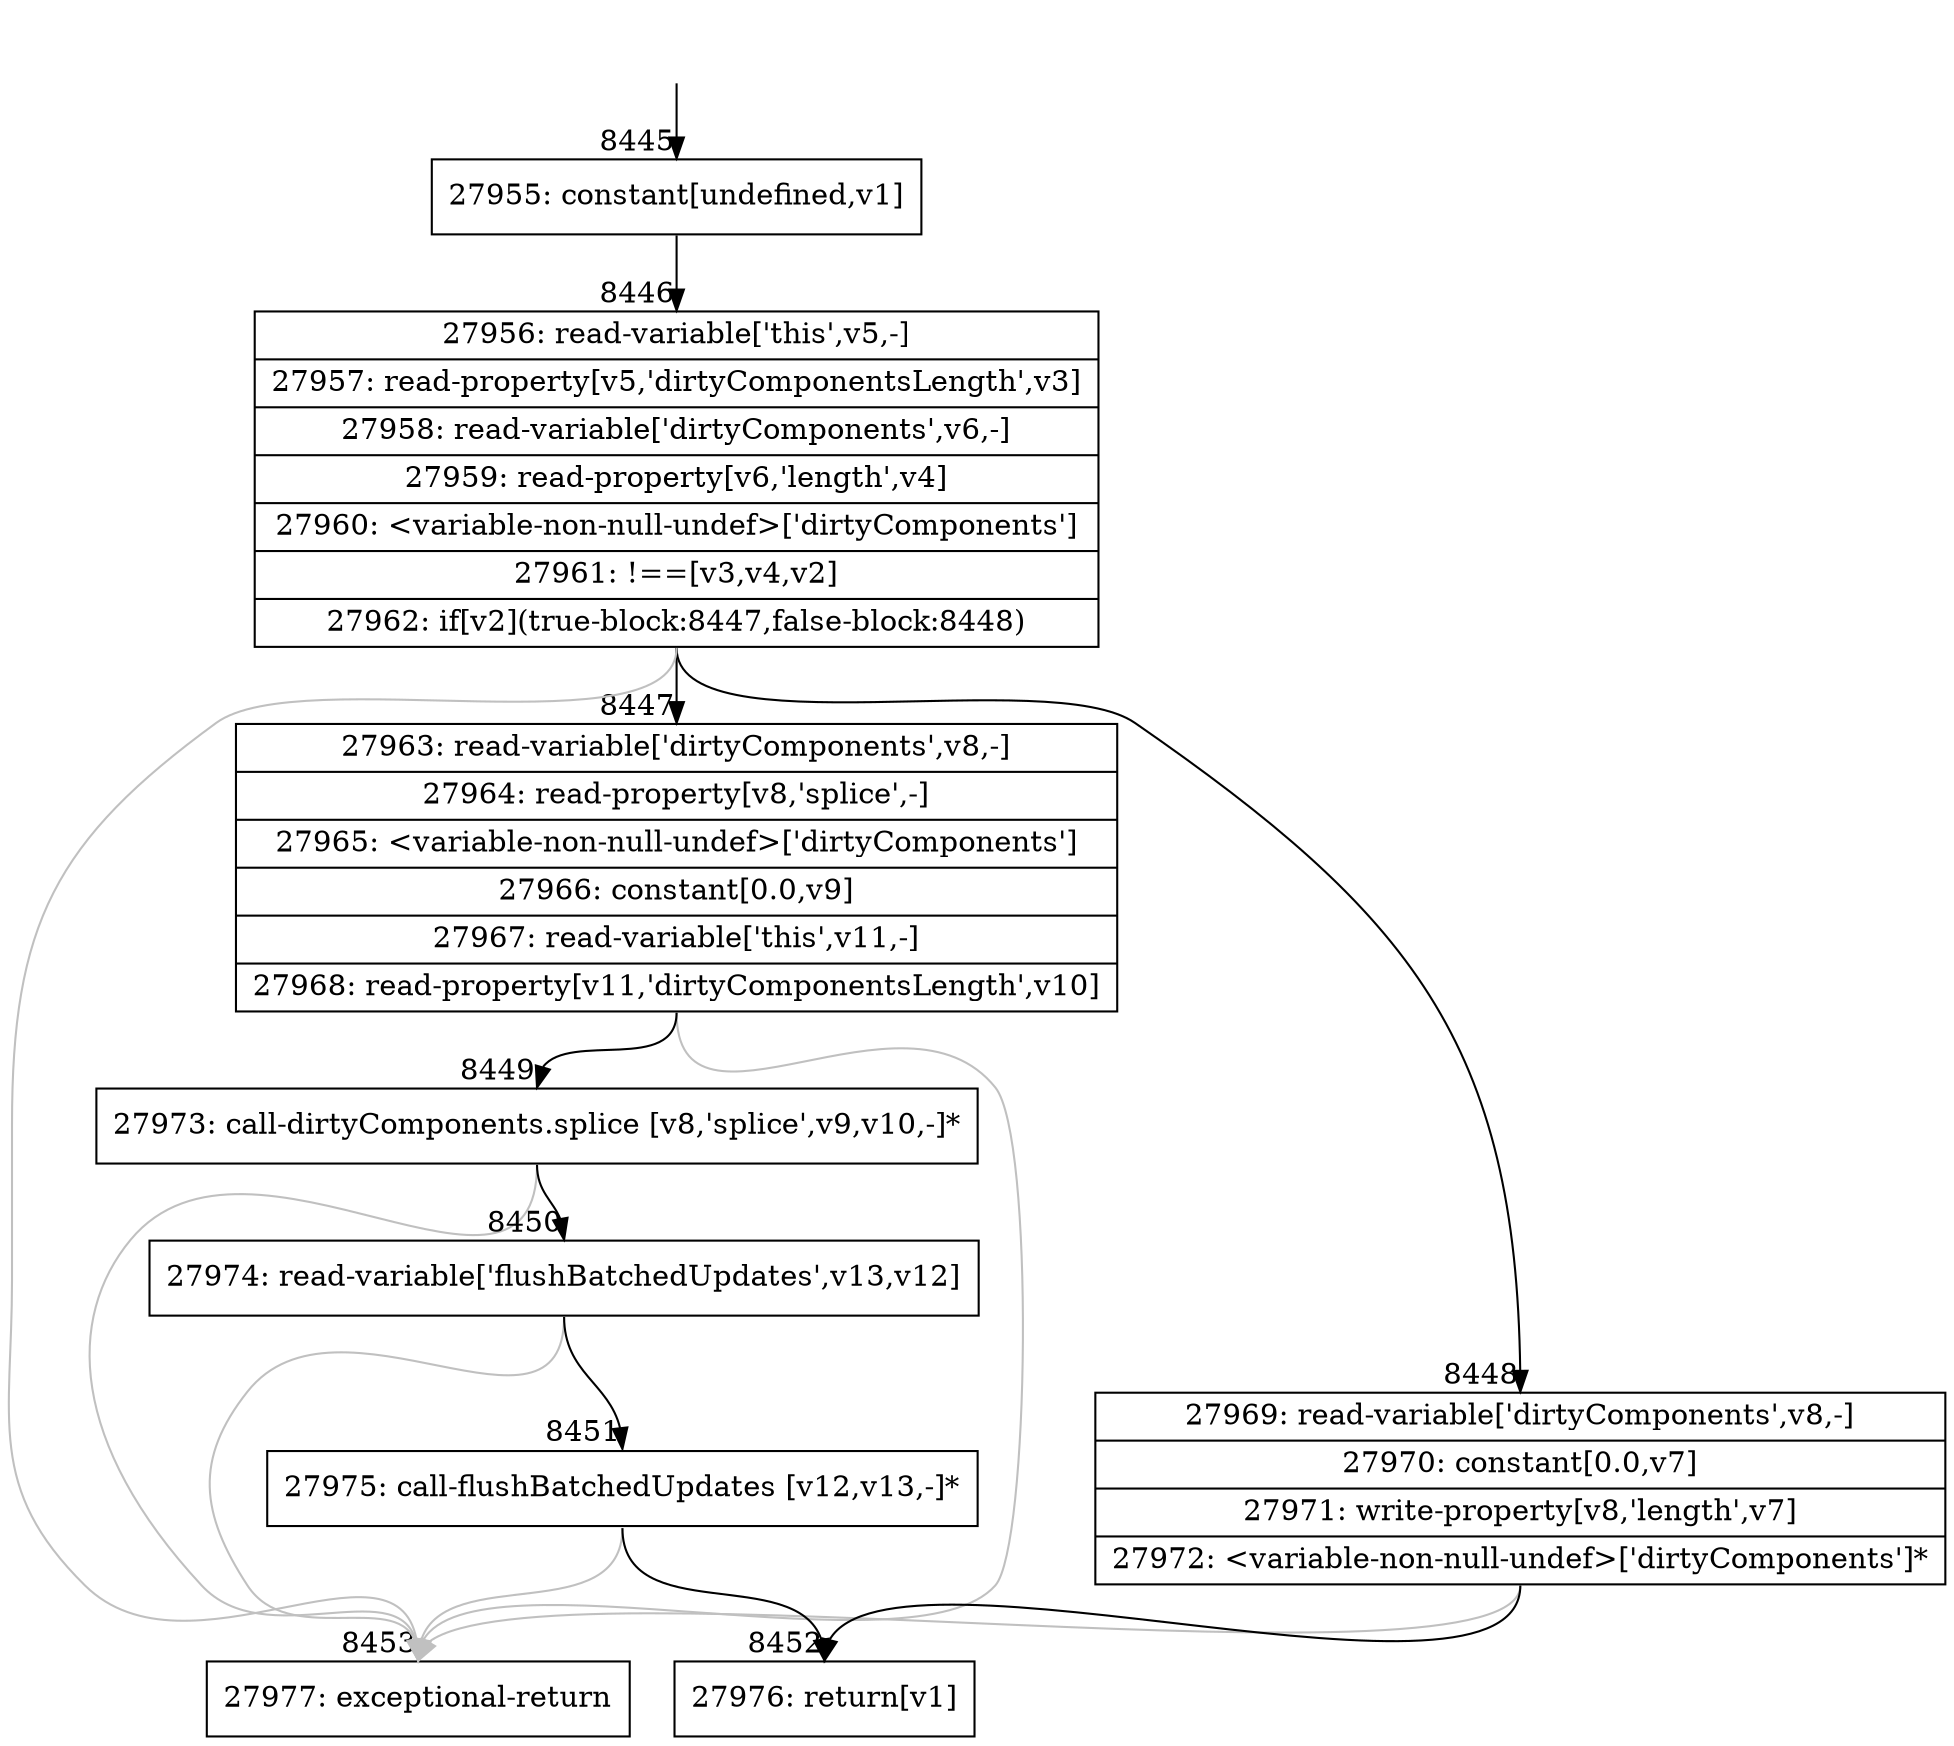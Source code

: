 digraph {
rankdir="TD"
BB_entry621[shape=none,label=""];
BB_entry621 -> BB8445 [tailport=s, headport=n, headlabel="    8445"]
BB8445 [shape=record label="{27955: constant[undefined,v1]}" ] 
BB8445 -> BB8446 [tailport=s, headport=n, headlabel="      8446"]
BB8446 [shape=record label="{27956: read-variable['this',v5,-]|27957: read-property[v5,'dirtyComponentsLength',v3]|27958: read-variable['dirtyComponents',v6,-]|27959: read-property[v6,'length',v4]|27960: \<variable-non-null-undef\>['dirtyComponents']|27961: !==[v3,v4,v2]|27962: if[v2](true-block:8447,false-block:8448)}" ] 
BB8446 -> BB8447 [tailport=s, headport=n, headlabel="      8447"]
BB8446 -> BB8448 [tailport=s, headport=n, headlabel="      8448"]
BB8446 -> BB8453 [tailport=s, headport=n, color=gray, headlabel="      8453"]
BB8447 [shape=record label="{27963: read-variable['dirtyComponents',v8,-]|27964: read-property[v8,'splice',-]|27965: \<variable-non-null-undef\>['dirtyComponents']|27966: constant[0.0,v9]|27967: read-variable['this',v11,-]|27968: read-property[v11,'dirtyComponentsLength',v10]}" ] 
BB8447 -> BB8449 [tailport=s, headport=n, headlabel="      8449"]
BB8447 -> BB8453 [tailport=s, headport=n, color=gray]
BB8448 [shape=record label="{27969: read-variable['dirtyComponents',v8,-]|27970: constant[0.0,v7]|27971: write-property[v8,'length',v7]|27972: \<variable-non-null-undef\>['dirtyComponents']*}" ] 
BB8448 -> BB8452 [tailport=s, headport=n, headlabel="      8452"]
BB8448 -> BB8453 [tailport=s, headport=n, color=gray]
BB8449 [shape=record label="{27973: call-dirtyComponents.splice [v8,'splice',v9,v10,-]*}" ] 
BB8449 -> BB8450 [tailport=s, headport=n, headlabel="      8450"]
BB8449 -> BB8453 [tailport=s, headport=n, color=gray]
BB8450 [shape=record label="{27974: read-variable['flushBatchedUpdates',v13,v12]}" ] 
BB8450 -> BB8451 [tailport=s, headport=n, headlabel="      8451"]
BB8450 -> BB8453 [tailport=s, headport=n, color=gray]
BB8451 [shape=record label="{27975: call-flushBatchedUpdates [v12,v13,-]*}" ] 
BB8451 -> BB8452 [tailport=s, headport=n]
BB8451 -> BB8453 [tailport=s, headport=n, color=gray]
BB8452 [shape=record label="{27976: return[v1]}" ] 
BB8453 [shape=record label="{27977: exceptional-return}" ] 
//#$~ 14821
}

